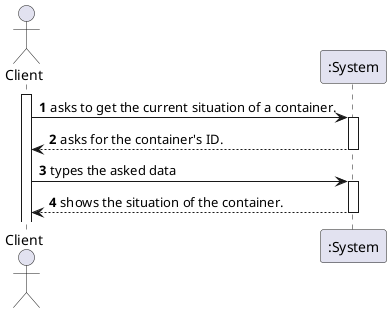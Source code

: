 @startuml
'https://plantuml.com/sequence-diagram
actor "Client" as tm

autonumber
activate tm
tm -> ":System": asks to get the current situation of a container.
activate ":System"
":System" --> tm: asks for the container's ID.
deactivate ":System"
tm -> ":System": types the asked data
activate ":System"

":System" --> tm: shows the situation of the container.
deactivate ":System"

@enduml